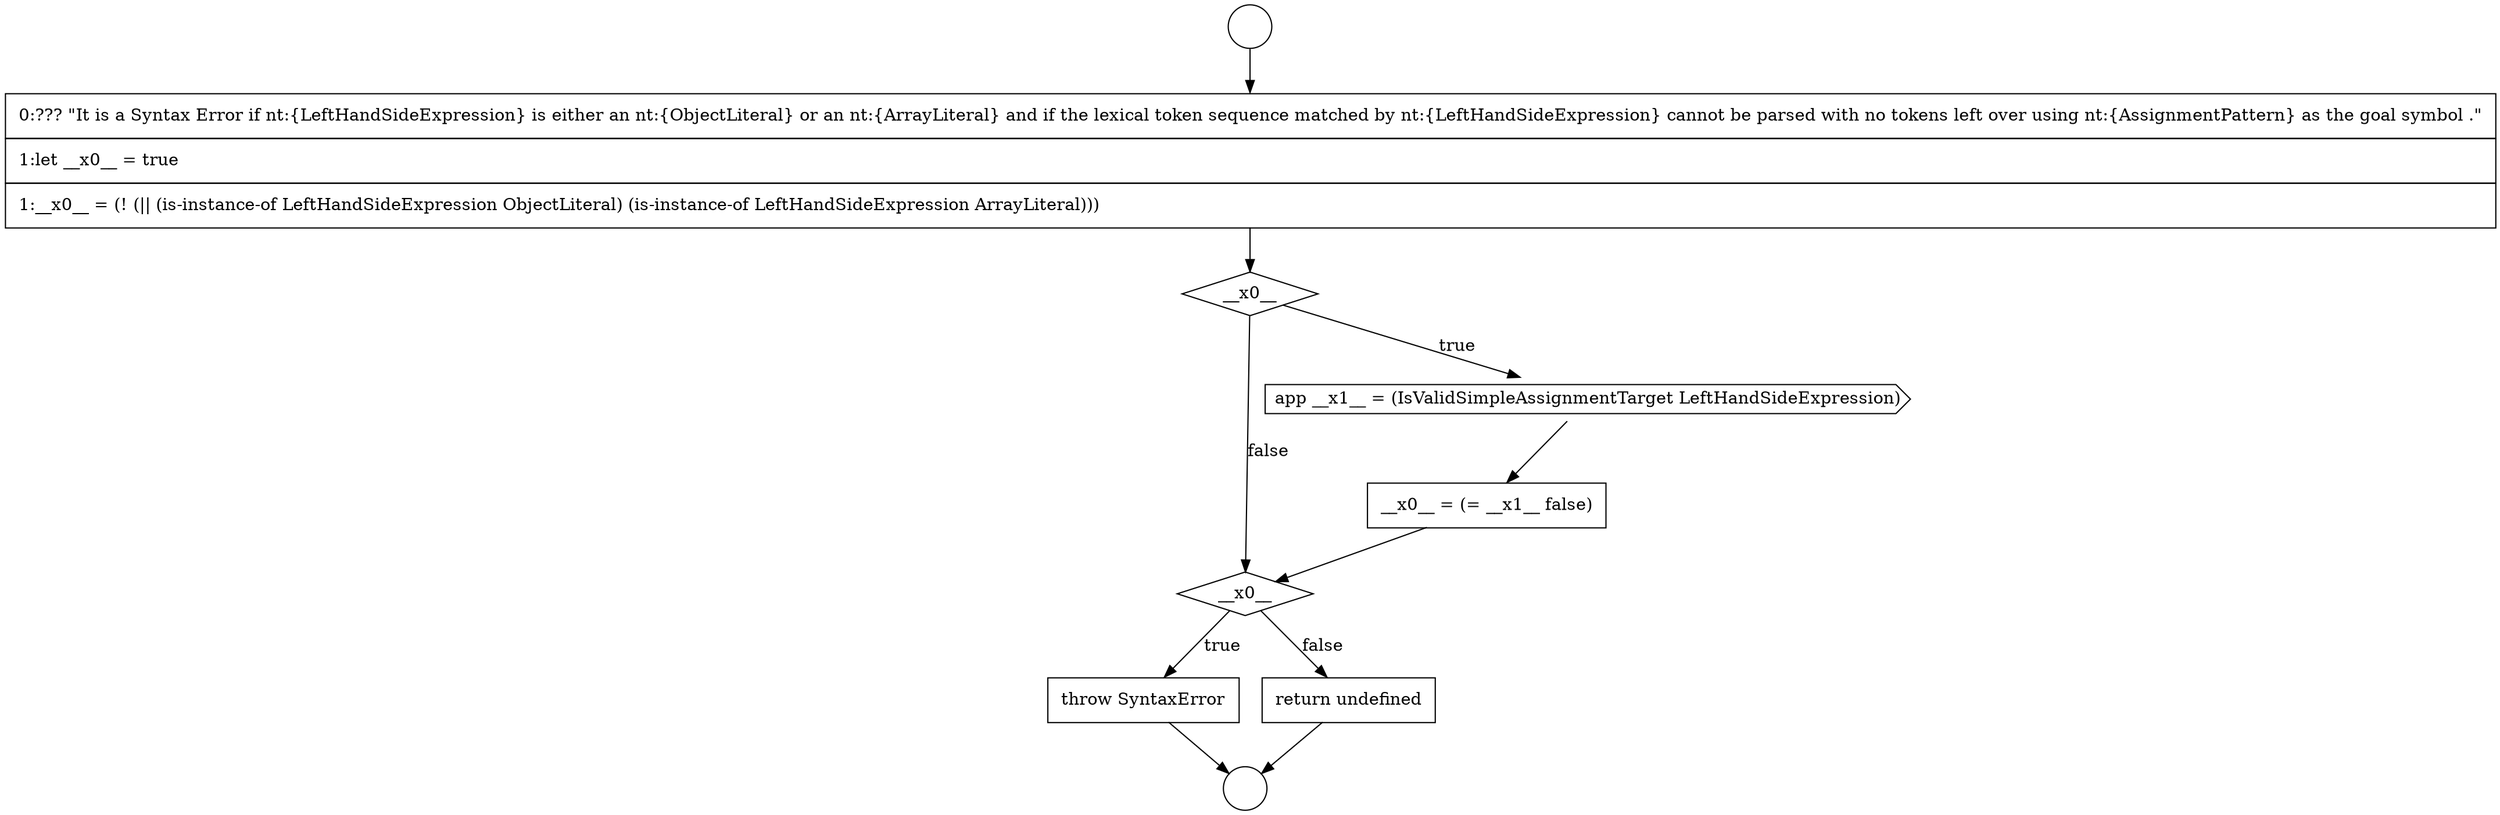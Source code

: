digraph {
  node16118 [shape=diamond, label=<<font color="black">__x0__</font>> color="black" fillcolor="white" style=filled]
  node16114 [shape=none, margin=0, label=<<font color="black">
    <table border="0" cellborder="1" cellspacing="0" cellpadding="10">
      <tr><td align="left">0:??? &quot;It is a Syntax Error if nt:{LeftHandSideExpression} is either an nt:{ObjectLiteral} or an nt:{ArrayLiteral} and if the lexical token sequence matched by nt:{LeftHandSideExpression} cannot be parsed with no tokens left over using nt:{AssignmentPattern} as the goal symbol .&quot;</td></tr>
      <tr><td align="left">1:let __x0__ = true</td></tr>
      <tr><td align="left">1:__x0__ = (! (|| (is-instance-of LeftHandSideExpression ObjectLiteral) (is-instance-of LeftHandSideExpression ArrayLiteral)))</td></tr>
    </table>
  </font>> color="black" fillcolor="white" style=filled]
  node16119 [shape=none, margin=0, label=<<font color="black">
    <table border="0" cellborder="1" cellspacing="0" cellpadding="10">
      <tr><td align="left">throw SyntaxError</td></tr>
    </table>
  </font>> color="black" fillcolor="white" style=filled]
  node16112 [shape=circle label=" " color="black" fillcolor="white" style=filled]
  node16116 [shape=cds, label=<<font color="black">app __x1__ = (IsValidSimpleAssignmentTarget LeftHandSideExpression)</font>> color="black" fillcolor="white" style=filled]
  node16117 [shape=none, margin=0, label=<<font color="black">
    <table border="0" cellborder="1" cellspacing="0" cellpadding="10">
      <tr><td align="left">__x0__ = (= __x1__ false)</td></tr>
    </table>
  </font>> color="black" fillcolor="white" style=filled]
  node16113 [shape=circle label=" " color="black" fillcolor="white" style=filled]
  node16115 [shape=diamond, label=<<font color="black">__x0__</font>> color="black" fillcolor="white" style=filled]
  node16120 [shape=none, margin=0, label=<<font color="black">
    <table border="0" cellborder="1" cellspacing="0" cellpadding="10">
      <tr><td align="left">return undefined</td></tr>
    </table>
  </font>> color="black" fillcolor="white" style=filled]
  node16116 -> node16117 [ color="black"]
  node16115 -> node16116 [label=<<font color="black">true</font>> color="black"]
  node16115 -> node16118 [label=<<font color="black">false</font>> color="black"]
  node16114 -> node16115 [ color="black"]
  node16118 -> node16119 [label=<<font color="black">true</font>> color="black"]
  node16118 -> node16120 [label=<<font color="black">false</font>> color="black"]
  node16117 -> node16118 [ color="black"]
  node16112 -> node16114 [ color="black"]
  node16120 -> node16113 [ color="black"]
  node16119 -> node16113 [ color="black"]
}
